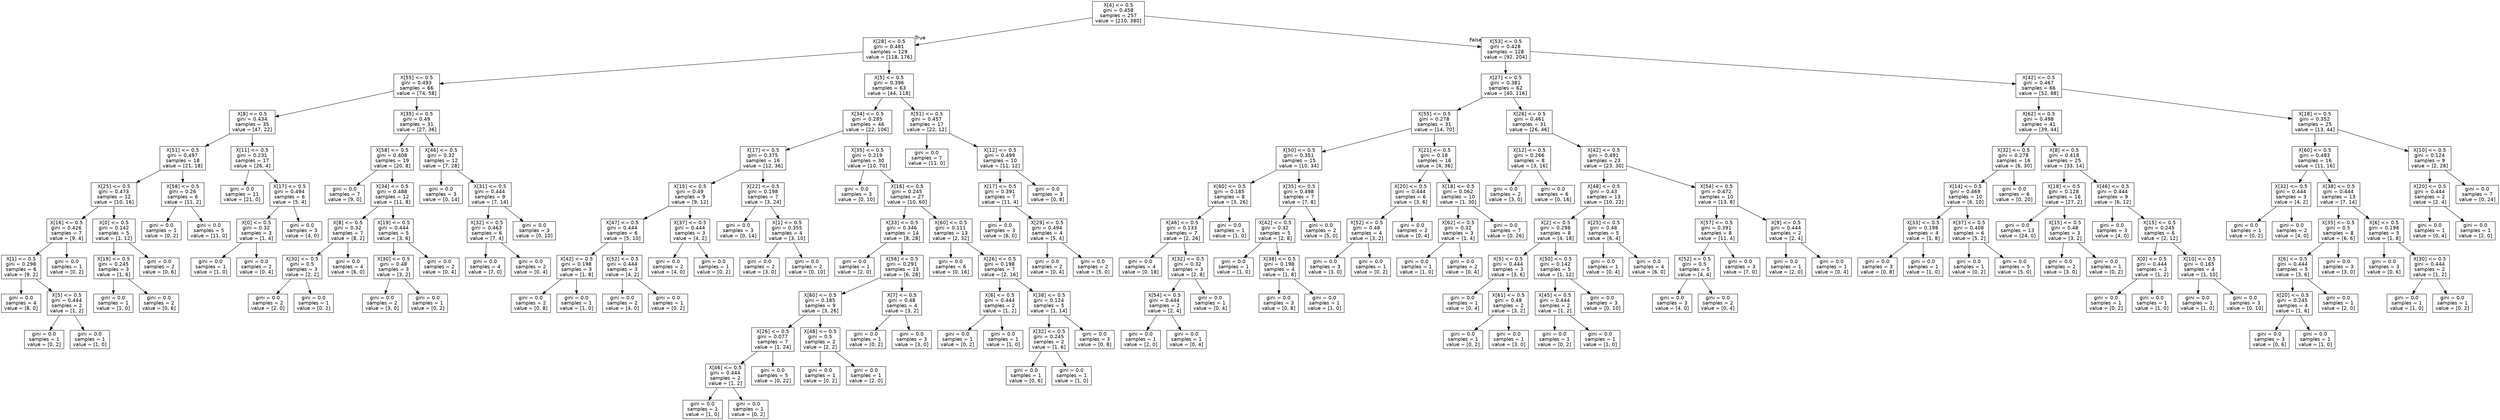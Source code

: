 digraph Tree {
node [shape=box, fontname="helvetica"] ;
edge [fontname="helvetica"] ;
0 [label="X[4] <= 0.5\ngini = 0.458\nsamples = 257\nvalue = [210, 380]"] ;
1 [label="X[28] <= 0.5\ngini = 0.481\nsamples = 129\nvalue = [118, 176]"] ;
0 -> 1 [labeldistance=2.5, labelangle=45, headlabel="True"] ;
2 [label="X[55] <= 0.5\ngini = 0.493\nsamples = 66\nvalue = [74, 58]"] ;
1 -> 2 ;
3 [label="X[8] <= 0.5\ngini = 0.434\nsamples = 35\nvalue = [47, 22]"] ;
2 -> 3 ;
4 [label="X[51] <= 0.5\ngini = 0.497\nsamples = 18\nvalue = [21, 18]"] ;
3 -> 4 ;
5 [label="X[25] <= 0.5\ngini = 0.473\nsamples = 12\nvalue = [10, 16]"] ;
4 -> 5 ;
6 [label="X[16] <= 0.5\ngini = 0.426\nsamples = 7\nvalue = [9, 4]"] ;
5 -> 6 ;
7 [label="X[1] <= 0.5\ngini = 0.298\nsamples = 6\nvalue = [9, 2]"] ;
6 -> 7 ;
8 [label="gini = 0.0\nsamples = 4\nvalue = [8, 0]"] ;
7 -> 8 ;
9 [label="X[5] <= 0.5\ngini = 0.444\nsamples = 2\nvalue = [1, 2]"] ;
7 -> 9 ;
10 [label="gini = 0.0\nsamples = 1\nvalue = [0, 2]"] ;
9 -> 10 ;
11 [label="gini = 0.0\nsamples = 1\nvalue = [1, 0]"] ;
9 -> 11 ;
12 [label="gini = 0.0\nsamples = 1\nvalue = [0, 2]"] ;
6 -> 12 ;
13 [label="X[0] <= 0.5\ngini = 0.142\nsamples = 5\nvalue = [1, 12]"] ;
5 -> 13 ;
14 [label="X[19] <= 0.5\ngini = 0.245\nsamples = 3\nvalue = [1, 6]"] ;
13 -> 14 ;
15 [label="gini = 0.0\nsamples = 1\nvalue = [1, 0]"] ;
14 -> 15 ;
16 [label="gini = 0.0\nsamples = 2\nvalue = [0, 6]"] ;
14 -> 16 ;
17 [label="gini = 0.0\nsamples = 2\nvalue = [0, 6]"] ;
13 -> 17 ;
18 [label="X[58] <= 0.5\ngini = 0.26\nsamples = 6\nvalue = [11, 2]"] ;
4 -> 18 ;
19 [label="gini = 0.0\nsamples = 1\nvalue = [0, 2]"] ;
18 -> 19 ;
20 [label="gini = 0.0\nsamples = 5\nvalue = [11, 0]"] ;
18 -> 20 ;
21 [label="X[11] <= 0.5\ngini = 0.231\nsamples = 17\nvalue = [26, 4]"] ;
3 -> 21 ;
22 [label="gini = 0.0\nsamples = 11\nvalue = [21, 0]"] ;
21 -> 22 ;
23 [label="X[17] <= 0.5\ngini = 0.494\nsamples = 6\nvalue = [5, 4]"] ;
21 -> 23 ;
24 [label="X[0] <= 0.5\ngini = 0.32\nsamples = 3\nvalue = [1, 4]"] ;
23 -> 24 ;
25 [label="gini = 0.0\nsamples = 1\nvalue = [1, 0]"] ;
24 -> 25 ;
26 [label="gini = 0.0\nsamples = 2\nvalue = [0, 4]"] ;
24 -> 26 ;
27 [label="gini = 0.0\nsamples = 3\nvalue = [4, 0]"] ;
23 -> 27 ;
28 [label="X[35] <= 0.5\ngini = 0.49\nsamples = 31\nvalue = [27, 36]"] ;
2 -> 28 ;
29 [label="X[58] <= 0.5\ngini = 0.408\nsamples = 19\nvalue = [20, 8]"] ;
28 -> 29 ;
30 [label="gini = 0.0\nsamples = 7\nvalue = [9, 0]"] ;
29 -> 30 ;
31 [label="X[34] <= 0.5\ngini = 0.488\nsamples = 12\nvalue = [11, 8]"] ;
29 -> 31 ;
32 [label="X[8] <= 0.5\ngini = 0.32\nsamples = 7\nvalue = [8, 2]"] ;
31 -> 32 ;
33 [label="X[30] <= 0.5\ngini = 0.5\nsamples = 3\nvalue = [2, 2]"] ;
32 -> 33 ;
34 [label="gini = 0.0\nsamples = 2\nvalue = [2, 0]"] ;
33 -> 34 ;
35 [label="gini = 0.0\nsamples = 1\nvalue = [0, 2]"] ;
33 -> 35 ;
36 [label="gini = 0.0\nsamples = 4\nvalue = [6, 0]"] ;
32 -> 36 ;
37 [label="X[19] <= 0.5\ngini = 0.444\nsamples = 5\nvalue = [3, 6]"] ;
31 -> 37 ;
38 [label="X[30] <= 0.5\ngini = 0.48\nsamples = 3\nvalue = [3, 2]"] ;
37 -> 38 ;
39 [label="gini = 0.0\nsamples = 2\nvalue = [3, 0]"] ;
38 -> 39 ;
40 [label="gini = 0.0\nsamples = 1\nvalue = [0, 2]"] ;
38 -> 40 ;
41 [label="gini = 0.0\nsamples = 2\nvalue = [0, 4]"] ;
37 -> 41 ;
42 [label="X[46] <= 0.5\ngini = 0.32\nsamples = 12\nvalue = [7, 28]"] ;
28 -> 42 ;
43 [label="gini = 0.0\nsamples = 3\nvalue = [0, 14]"] ;
42 -> 43 ;
44 [label="X[31] <= 0.5\ngini = 0.444\nsamples = 9\nvalue = [7, 14]"] ;
42 -> 44 ;
45 [label="X[32] <= 0.5\ngini = 0.463\nsamples = 6\nvalue = [7, 4]"] ;
44 -> 45 ;
46 [label="gini = 0.0\nsamples = 4\nvalue = [7, 0]"] ;
45 -> 46 ;
47 [label="gini = 0.0\nsamples = 2\nvalue = [0, 4]"] ;
45 -> 47 ;
48 [label="gini = 0.0\nsamples = 3\nvalue = [0, 10]"] ;
44 -> 48 ;
49 [label="X[5] <= 0.5\ngini = 0.396\nsamples = 63\nvalue = [44, 118]"] ;
1 -> 49 ;
50 [label="X[34] <= 0.5\ngini = 0.285\nsamples = 46\nvalue = [22, 106]"] ;
49 -> 50 ;
51 [label="X[17] <= 0.5\ngini = 0.375\nsamples = 16\nvalue = [12, 36]"] ;
50 -> 51 ;
52 [label="X[15] <= 0.5\ngini = 0.49\nsamples = 9\nvalue = [9, 12]"] ;
51 -> 52 ;
53 [label="X[47] <= 0.5\ngini = 0.444\nsamples = 6\nvalue = [5, 10]"] ;
52 -> 53 ;
54 [label="X[42] <= 0.5\ngini = 0.198\nsamples = 3\nvalue = [1, 8]"] ;
53 -> 54 ;
55 [label="gini = 0.0\nsamples = 2\nvalue = [0, 8]"] ;
54 -> 55 ;
56 [label="gini = 0.0\nsamples = 1\nvalue = [1, 0]"] ;
54 -> 56 ;
57 [label="X[52] <= 0.5\ngini = 0.444\nsamples = 3\nvalue = [4, 2]"] ;
53 -> 57 ;
58 [label="gini = 0.0\nsamples = 2\nvalue = [4, 0]"] ;
57 -> 58 ;
59 [label="gini = 0.0\nsamples = 1\nvalue = [0, 2]"] ;
57 -> 59 ;
60 [label="X[37] <= 0.5\ngini = 0.444\nsamples = 3\nvalue = [4, 2]"] ;
52 -> 60 ;
61 [label="gini = 0.0\nsamples = 2\nvalue = [4, 0]"] ;
60 -> 61 ;
62 [label="gini = 0.0\nsamples = 1\nvalue = [0, 2]"] ;
60 -> 62 ;
63 [label="X[22] <= 0.5\ngini = 0.198\nsamples = 7\nvalue = [3, 24]"] ;
51 -> 63 ;
64 [label="gini = 0.0\nsamples = 3\nvalue = [0, 14]"] ;
63 -> 64 ;
65 [label="X[1] <= 0.5\ngini = 0.355\nsamples = 4\nvalue = [3, 10]"] ;
63 -> 65 ;
66 [label="gini = 0.0\nsamples = 2\nvalue = [3, 0]"] ;
65 -> 66 ;
67 [label="gini = 0.0\nsamples = 2\nvalue = [0, 10]"] ;
65 -> 67 ;
68 [label="X[35] <= 0.5\ngini = 0.219\nsamples = 30\nvalue = [10, 70]"] ;
50 -> 68 ;
69 [label="gini = 0.0\nsamples = 3\nvalue = [0, 10]"] ;
68 -> 69 ;
70 [label="X[16] <= 0.5\ngini = 0.245\nsamples = 27\nvalue = [10, 60]"] ;
68 -> 70 ;
71 [label="X[33] <= 0.5\ngini = 0.346\nsamples = 14\nvalue = [8, 28]"] ;
70 -> 71 ;
72 [label="gini = 0.0\nsamples = 1\nvalue = [2, 0]"] ;
71 -> 72 ;
73 [label="X[56] <= 0.5\ngini = 0.291\nsamples = 13\nvalue = [6, 28]"] ;
71 -> 73 ;
74 [label="X[60] <= 0.5\ngini = 0.185\nsamples = 9\nvalue = [3, 26]"] ;
73 -> 74 ;
75 [label="X[26] <= 0.5\ngini = 0.077\nsamples = 7\nvalue = [1, 24]"] ;
74 -> 75 ;
76 [label="X[46] <= 0.5\ngini = 0.444\nsamples = 2\nvalue = [1, 2]"] ;
75 -> 76 ;
77 [label="gini = 0.0\nsamples = 1\nvalue = [1, 0]"] ;
76 -> 77 ;
78 [label="gini = 0.0\nsamples = 1\nvalue = [0, 2]"] ;
76 -> 78 ;
79 [label="gini = 0.0\nsamples = 5\nvalue = [0, 22]"] ;
75 -> 79 ;
80 [label="X[48] <= 0.5\ngini = 0.5\nsamples = 2\nvalue = [2, 2]"] ;
74 -> 80 ;
81 [label="gini = 0.0\nsamples = 1\nvalue = [0, 2]"] ;
80 -> 81 ;
82 [label="gini = 0.0\nsamples = 1\nvalue = [2, 0]"] ;
80 -> 82 ;
83 [label="X[7] <= 0.5\ngini = 0.48\nsamples = 4\nvalue = [3, 2]"] ;
73 -> 83 ;
84 [label="gini = 0.0\nsamples = 1\nvalue = [0, 2]"] ;
83 -> 84 ;
85 [label="gini = 0.0\nsamples = 3\nvalue = [3, 0]"] ;
83 -> 85 ;
86 [label="X[60] <= 0.5\ngini = 0.111\nsamples = 13\nvalue = [2, 32]"] ;
70 -> 86 ;
87 [label="gini = 0.0\nsamples = 6\nvalue = [0, 16]"] ;
86 -> 87 ;
88 [label="X[26] <= 0.5\ngini = 0.198\nsamples = 7\nvalue = [2, 16]"] ;
86 -> 88 ;
89 [label="X[6] <= 0.5\ngini = 0.444\nsamples = 2\nvalue = [1, 2]"] ;
88 -> 89 ;
90 [label="gini = 0.0\nsamples = 1\nvalue = [0, 2]"] ;
89 -> 90 ;
91 [label="gini = 0.0\nsamples = 1\nvalue = [1, 0]"] ;
89 -> 91 ;
92 [label="X[38] <= 0.5\ngini = 0.124\nsamples = 5\nvalue = [1, 14]"] ;
88 -> 92 ;
93 [label="X[32] <= 0.5\ngini = 0.245\nsamples = 2\nvalue = [1, 6]"] ;
92 -> 93 ;
94 [label="gini = 0.0\nsamples = 1\nvalue = [0, 6]"] ;
93 -> 94 ;
95 [label="gini = 0.0\nsamples = 1\nvalue = [1, 0]"] ;
93 -> 95 ;
96 [label="gini = 0.0\nsamples = 3\nvalue = [0, 8]"] ;
92 -> 96 ;
97 [label="X[51] <= 0.5\ngini = 0.457\nsamples = 17\nvalue = [22, 12]"] ;
49 -> 97 ;
98 [label="gini = 0.0\nsamples = 7\nvalue = [11, 0]"] ;
97 -> 98 ;
99 [label="X[12] <= 0.5\ngini = 0.499\nsamples = 10\nvalue = [11, 12]"] ;
97 -> 99 ;
100 [label="X[17] <= 0.5\ngini = 0.391\nsamples = 7\nvalue = [11, 4]"] ;
99 -> 100 ;
101 [label="gini = 0.0\nsamples = 3\nvalue = [6, 0]"] ;
100 -> 101 ;
102 [label="X[29] <= 0.5\ngini = 0.494\nsamples = 4\nvalue = [5, 4]"] ;
100 -> 102 ;
103 [label="gini = 0.0\nsamples = 2\nvalue = [0, 4]"] ;
102 -> 103 ;
104 [label="gini = 0.0\nsamples = 2\nvalue = [5, 0]"] ;
102 -> 104 ;
105 [label="gini = 0.0\nsamples = 3\nvalue = [0, 8]"] ;
99 -> 105 ;
106 [label="X[53] <= 0.5\ngini = 0.428\nsamples = 128\nvalue = [92, 204]"] ;
0 -> 106 [labeldistance=2.5, labelangle=-45, headlabel="False"] ;
107 [label="X[27] <= 0.5\ngini = 0.381\nsamples = 62\nvalue = [40, 116]"] ;
106 -> 107 ;
108 [label="X[55] <= 0.5\ngini = 0.278\nsamples = 31\nvalue = [14, 70]"] ;
107 -> 108 ;
109 [label="X[50] <= 0.5\ngini = 0.351\nsamples = 15\nvalue = [10, 34]"] ;
108 -> 109 ;
110 [label="X[60] <= 0.5\ngini = 0.185\nsamples = 8\nvalue = [3, 26]"] ;
109 -> 110 ;
111 [label="X[46] <= 0.5\ngini = 0.133\nsamples = 7\nvalue = [2, 26]"] ;
110 -> 111 ;
112 [label="gini = 0.0\nsamples = 4\nvalue = [0, 18]"] ;
111 -> 112 ;
113 [label="X[32] <= 0.5\ngini = 0.32\nsamples = 3\nvalue = [2, 8]"] ;
111 -> 113 ;
114 [label="X[54] <= 0.5\ngini = 0.444\nsamples = 2\nvalue = [2, 4]"] ;
113 -> 114 ;
115 [label="gini = 0.0\nsamples = 1\nvalue = [2, 0]"] ;
114 -> 115 ;
116 [label="gini = 0.0\nsamples = 1\nvalue = [0, 4]"] ;
114 -> 116 ;
117 [label="gini = 0.0\nsamples = 1\nvalue = [0, 4]"] ;
113 -> 117 ;
118 [label="gini = 0.0\nsamples = 1\nvalue = [1, 0]"] ;
110 -> 118 ;
119 [label="X[35] <= 0.5\ngini = 0.498\nsamples = 7\nvalue = [7, 8]"] ;
109 -> 119 ;
120 [label="X[42] <= 0.5\ngini = 0.32\nsamples = 5\nvalue = [2, 8]"] ;
119 -> 120 ;
121 [label="gini = 0.0\nsamples = 1\nvalue = [1, 0]"] ;
120 -> 121 ;
122 [label="X[38] <= 0.5\ngini = 0.198\nsamples = 4\nvalue = [1, 8]"] ;
120 -> 122 ;
123 [label="gini = 0.0\nsamples = 3\nvalue = [0, 8]"] ;
122 -> 123 ;
124 [label="gini = 0.0\nsamples = 1\nvalue = [1, 0]"] ;
122 -> 124 ;
125 [label="gini = 0.0\nsamples = 2\nvalue = [5, 0]"] ;
119 -> 125 ;
126 [label="X[21] <= 0.5\ngini = 0.18\nsamples = 16\nvalue = [4, 36]"] ;
108 -> 126 ;
127 [label="X[20] <= 0.5\ngini = 0.444\nsamples = 6\nvalue = [3, 6]"] ;
126 -> 127 ;
128 [label="X[52] <= 0.5\ngini = 0.48\nsamples = 4\nvalue = [3, 2]"] ;
127 -> 128 ;
129 [label="gini = 0.0\nsamples = 3\nvalue = [3, 0]"] ;
128 -> 129 ;
130 [label="gini = 0.0\nsamples = 1\nvalue = [0, 2]"] ;
128 -> 130 ;
131 [label="gini = 0.0\nsamples = 2\nvalue = [0, 4]"] ;
127 -> 131 ;
132 [label="X[18] <= 0.5\ngini = 0.062\nsamples = 10\nvalue = [1, 30]"] ;
126 -> 132 ;
133 [label="X[62] <= 0.5\ngini = 0.32\nsamples = 3\nvalue = [1, 4]"] ;
132 -> 133 ;
134 [label="gini = 0.0\nsamples = 1\nvalue = [1, 0]"] ;
133 -> 134 ;
135 [label="gini = 0.0\nsamples = 2\nvalue = [0, 4]"] ;
133 -> 135 ;
136 [label="gini = 0.0\nsamples = 7\nvalue = [0, 26]"] ;
132 -> 136 ;
137 [label="X[26] <= 0.5\ngini = 0.461\nsamples = 31\nvalue = [26, 46]"] ;
107 -> 137 ;
138 [label="X[12] <= 0.5\ngini = 0.266\nsamples = 8\nvalue = [3, 16]"] ;
137 -> 138 ;
139 [label="gini = 0.0\nsamples = 2\nvalue = [3, 0]"] ;
138 -> 139 ;
140 [label="gini = 0.0\nsamples = 6\nvalue = [0, 16]"] ;
138 -> 140 ;
141 [label="X[42] <= 0.5\ngini = 0.491\nsamples = 23\nvalue = [23, 30]"] ;
137 -> 141 ;
142 [label="X[48] <= 0.5\ngini = 0.43\nsamples = 13\nvalue = [10, 22]"] ;
141 -> 142 ;
143 [label="X[2] <= 0.5\ngini = 0.298\nsamples = 8\nvalue = [4, 18]"] ;
142 -> 143 ;
144 [label="X[5] <= 0.5\ngini = 0.444\nsamples = 3\nvalue = [3, 6]"] ;
143 -> 144 ;
145 [label="gini = 0.0\nsamples = 1\nvalue = [0, 4]"] ;
144 -> 145 ;
146 [label="X[61] <= 0.5\ngini = 0.48\nsamples = 2\nvalue = [3, 2]"] ;
144 -> 146 ;
147 [label="gini = 0.0\nsamples = 1\nvalue = [0, 2]"] ;
146 -> 147 ;
148 [label="gini = 0.0\nsamples = 1\nvalue = [3, 0]"] ;
146 -> 148 ;
149 [label="X[50] <= 0.5\ngini = 0.142\nsamples = 5\nvalue = [1, 12]"] ;
143 -> 149 ;
150 [label="X[45] <= 0.5\ngini = 0.444\nsamples = 2\nvalue = [1, 2]"] ;
149 -> 150 ;
151 [label="gini = 0.0\nsamples = 1\nvalue = [0, 2]"] ;
150 -> 151 ;
152 [label="gini = 0.0\nsamples = 1\nvalue = [1, 0]"] ;
150 -> 152 ;
153 [label="gini = 0.0\nsamples = 3\nvalue = [0, 10]"] ;
149 -> 153 ;
154 [label="X[25] <= 0.5\ngini = 0.48\nsamples = 5\nvalue = [6, 4]"] ;
142 -> 154 ;
155 [label="gini = 0.0\nsamples = 1\nvalue = [0, 4]"] ;
154 -> 155 ;
156 [label="gini = 0.0\nsamples = 4\nvalue = [6, 0]"] ;
154 -> 156 ;
157 [label="X[54] <= 0.5\ngini = 0.472\nsamples = 10\nvalue = [13, 8]"] ;
141 -> 157 ;
158 [label="X[57] <= 0.5\ngini = 0.391\nsamples = 8\nvalue = [11, 4]"] ;
157 -> 158 ;
159 [label="X[52] <= 0.5\ngini = 0.5\nsamples = 5\nvalue = [4, 4]"] ;
158 -> 159 ;
160 [label="gini = 0.0\nsamples = 3\nvalue = [4, 0]"] ;
159 -> 160 ;
161 [label="gini = 0.0\nsamples = 2\nvalue = [0, 4]"] ;
159 -> 161 ;
162 [label="gini = 0.0\nsamples = 3\nvalue = [7, 0]"] ;
158 -> 162 ;
163 [label="X[9] <= 0.5\ngini = 0.444\nsamples = 2\nvalue = [2, 4]"] ;
157 -> 163 ;
164 [label="gini = 0.0\nsamples = 1\nvalue = [2, 0]"] ;
163 -> 164 ;
165 [label="gini = 0.0\nsamples = 1\nvalue = [0, 4]"] ;
163 -> 165 ;
166 [label="X[42] <= 0.5\ngini = 0.467\nsamples = 66\nvalue = [52, 88]"] ;
106 -> 166 ;
167 [label="X[62] <= 0.5\ngini = 0.498\nsamples = 41\nvalue = [39, 44]"] ;
166 -> 167 ;
168 [label="X[32] <= 0.5\ngini = 0.278\nsamples = 16\nvalue = [6, 30]"] ;
167 -> 168 ;
169 [label="X[14] <= 0.5\ngini = 0.469\nsamples = 10\nvalue = [6, 10]"] ;
168 -> 169 ;
170 [label="X[33] <= 0.5\ngini = 0.198\nsamples = 4\nvalue = [1, 8]"] ;
169 -> 170 ;
171 [label="gini = 0.0\nsamples = 3\nvalue = [0, 8]"] ;
170 -> 171 ;
172 [label="gini = 0.0\nsamples = 1\nvalue = [1, 0]"] ;
170 -> 172 ;
173 [label="X[37] <= 0.5\ngini = 0.408\nsamples = 6\nvalue = [5, 2]"] ;
169 -> 173 ;
174 [label="gini = 0.0\nsamples = 1\nvalue = [0, 2]"] ;
173 -> 174 ;
175 [label="gini = 0.0\nsamples = 5\nvalue = [5, 0]"] ;
173 -> 175 ;
176 [label="gini = 0.0\nsamples = 6\nvalue = [0, 20]"] ;
168 -> 176 ;
177 [label="X[8] <= 0.5\ngini = 0.418\nsamples = 25\nvalue = [33, 14]"] ;
167 -> 177 ;
178 [label="X[18] <= 0.5\ngini = 0.128\nsamples = 16\nvalue = [27, 2]"] ;
177 -> 178 ;
179 [label="gini = 0.0\nsamples = 13\nvalue = [24, 0]"] ;
178 -> 179 ;
180 [label="X[15] <= 0.5\ngini = 0.48\nsamples = 3\nvalue = [3, 2]"] ;
178 -> 180 ;
181 [label="gini = 0.0\nsamples = 2\nvalue = [3, 0]"] ;
180 -> 181 ;
182 [label="gini = 0.0\nsamples = 1\nvalue = [0, 2]"] ;
180 -> 182 ;
183 [label="X[46] <= 0.5\ngini = 0.444\nsamples = 9\nvalue = [6, 12]"] ;
177 -> 183 ;
184 [label="gini = 0.0\nsamples = 3\nvalue = [4, 0]"] ;
183 -> 184 ;
185 [label="X[15] <= 0.5\ngini = 0.245\nsamples = 6\nvalue = [2, 12]"] ;
183 -> 185 ;
186 [label="X[0] <= 0.5\ngini = 0.444\nsamples = 2\nvalue = [1, 2]"] ;
185 -> 186 ;
187 [label="gini = 0.0\nsamples = 1\nvalue = [0, 2]"] ;
186 -> 187 ;
188 [label="gini = 0.0\nsamples = 1\nvalue = [1, 0]"] ;
186 -> 188 ;
189 [label="X[10] <= 0.5\ngini = 0.165\nsamples = 4\nvalue = [1, 10]"] ;
185 -> 189 ;
190 [label="gini = 0.0\nsamples = 1\nvalue = [1, 0]"] ;
189 -> 190 ;
191 [label="gini = 0.0\nsamples = 3\nvalue = [0, 10]"] ;
189 -> 191 ;
192 [label="X[18] <= 0.5\ngini = 0.352\nsamples = 25\nvalue = [13, 44]"] ;
166 -> 192 ;
193 [label="X[60] <= 0.5\ngini = 0.483\nsamples = 16\nvalue = [11, 16]"] ;
192 -> 193 ;
194 [label="X[32] <= 0.5\ngini = 0.444\nsamples = 3\nvalue = [4, 2]"] ;
193 -> 194 ;
195 [label="gini = 0.0\nsamples = 1\nvalue = [0, 2]"] ;
194 -> 195 ;
196 [label="gini = 0.0\nsamples = 2\nvalue = [4, 0]"] ;
194 -> 196 ;
197 [label="X[38] <= 0.5\ngini = 0.444\nsamples = 13\nvalue = [7, 14]"] ;
193 -> 197 ;
198 [label="X[35] <= 0.5\ngini = 0.5\nsamples = 8\nvalue = [6, 6]"] ;
197 -> 198 ;
199 [label="X[6] <= 0.5\ngini = 0.444\nsamples = 5\nvalue = [3, 6]"] ;
198 -> 199 ;
200 [label="X[20] <= 0.5\ngini = 0.245\nsamples = 4\nvalue = [1, 6]"] ;
199 -> 200 ;
201 [label="gini = 0.0\nsamples = 3\nvalue = [0, 6]"] ;
200 -> 201 ;
202 [label="gini = 0.0\nsamples = 1\nvalue = [1, 0]"] ;
200 -> 202 ;
203 [label="gini = 0.0\nsamples = 1\nvalue = [2, 0]"] ;
199 -> 203 ;
204 [label="gini = 0.0\nsamples = 3\nvalue = [3, 0]"] ;
198 -> 204 ;
205 [label="X[6] <= 0.5\ngini = 0.198\nsamples = 5\nvalue = [1, 8]"] ;
197 -> 205 ;
206 [label="gini = 0.0\nsamples = 3\nvalue = [0, 6]"] ;
205 -> 206 ;
207 [label="X[30] <= 0.5\ngini = 0.444\nsamples = 2\nvalue = [1, 2]"] ;
205 -> 207 ;
208 [label="gini = 0.0\nsamples = 1\nvalue = [1, 0]"] ;
207 -> 208 ;
209 [label="gini = 0.0\nsamples = 1\nvalue = [0, 2]"] ;
207 -> 209 ;
210 [label="X[10] <= 0.5\ngini = 0.124\nsamples = 9\nvalue = [2, 28]"] ;
192 -> 210 ;
211 [label="X[20] <= 0.5\ngini = 0.444\nsamples = 2\nvalue = [2, 4]"] ;
210 -> 211 ;
212 [label="gini = 0.0\nsamples = 1\nvalue = [0, 4]"] ;
211 -> 212 ;
213 [label="gini = 0.0\nsamples = 1\nvalue = [2, 0]"] ;
211 -> 213 ;
214 [label="gini = 0.0\nsamples = 7\nvalue = [0, 24]"] ;
210 -> 214 ;
}
